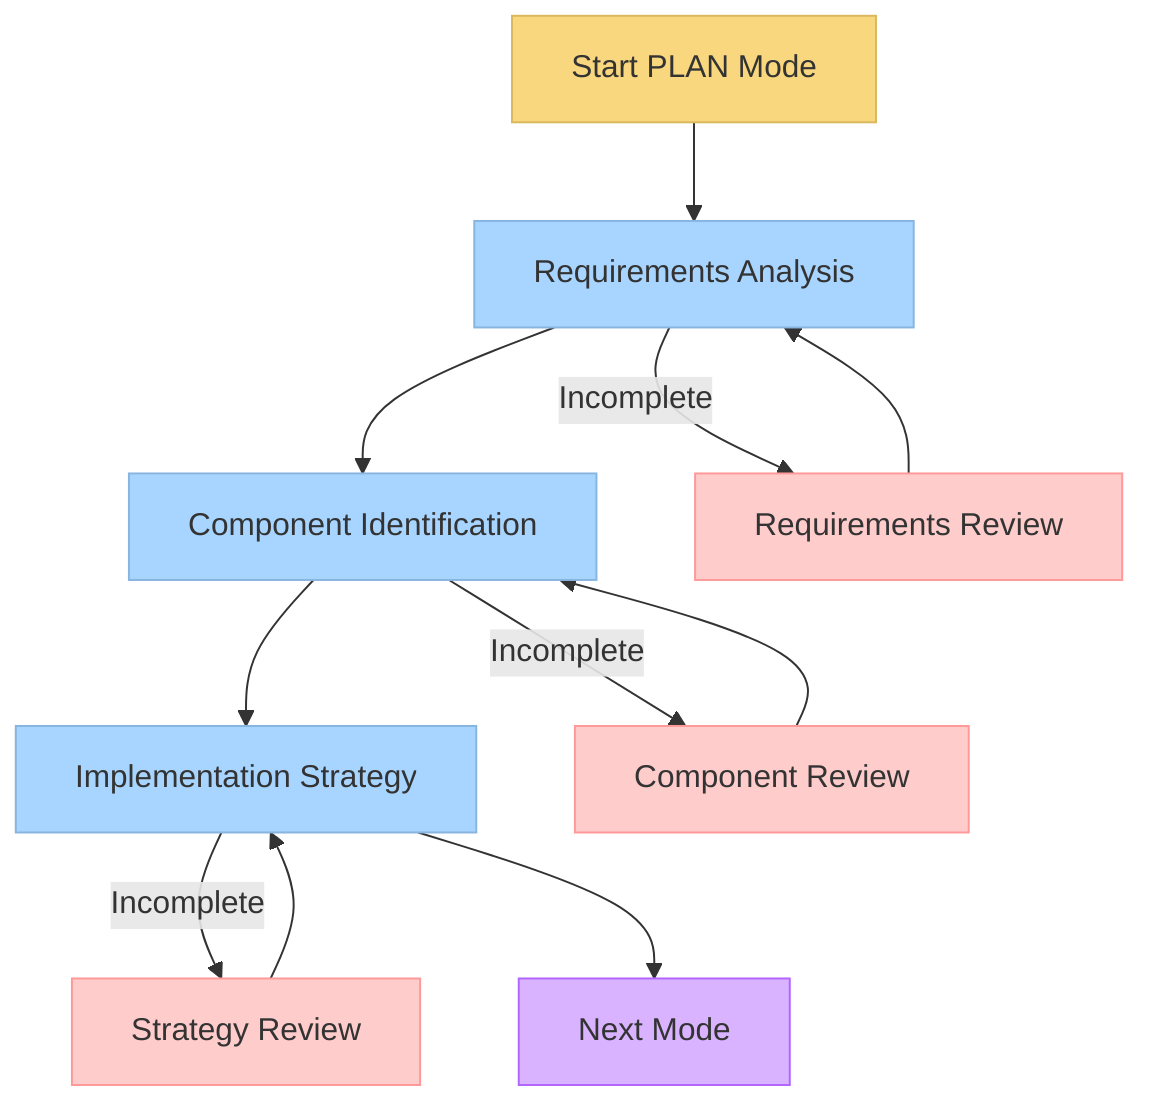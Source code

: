 graph TD
    Start[Start PLAN Mode] --> ReqAnalysis[Requirements Analysis]
    ReqAnalysis --> CompID[Component Identification]
    CompID --> ImpStrategy[Implementation Strategy]
    
    ReqAnalysis -->|Incomplete| ReqReview[Requirements Review]
    CompID -->|Incomplete| CompReview[Component Review]
    ImpStrategy -->|Incomplete| StrategyReview[Strategy Review]
    
    ReqReview --> ReqAnalysis
    CompReview --> CompID
    StrategyReview --> ImpStrategy
    
    ImpStrategy --> NextMode[Next Mode]
    
    style Start fill:#f9d77e,stroke:#d9b95c
    style ReqAnalysis fill:#a8d5ff,stroke:#88b5e0
    style CompID fill:#a8d5ff,stroke:#88b5e0
    style ImpStrategy fill:#a8d5ff,stroke:#88b5e0
    style ReqReview fill:#ffcccc,stroke:#ff9999
    style CompReview fill:#ffcccc,stroke:#ff9999
    style StrategyReview fill:#ffcccc,stroke:#ff9999
    style NextMode fill:#d9b3ff,stroke:#b366ff